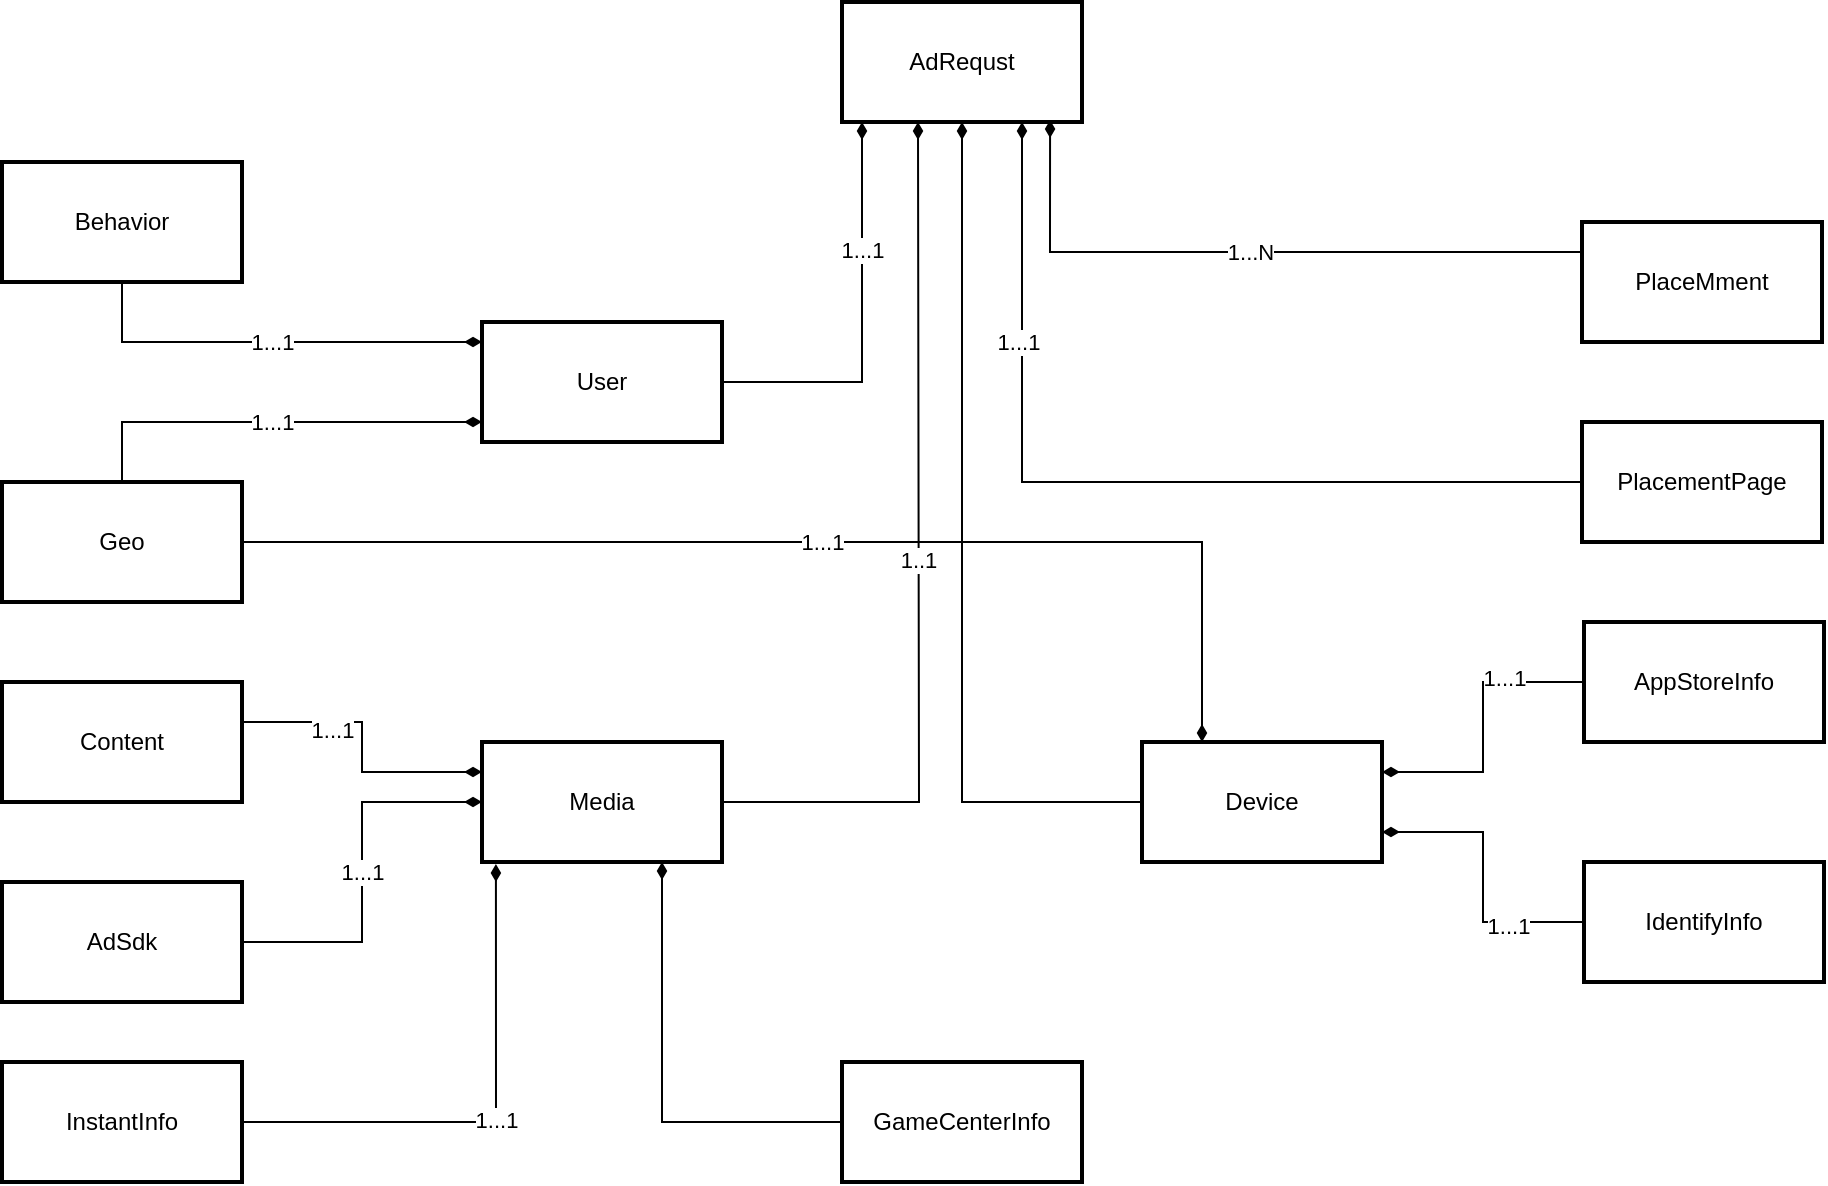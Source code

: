<mxfile version="20.0.3" type="github">
  <diagram id="WxofzhqPijOSikos3FHB" name="Page-1">
    <mxGraphModel dx="1422" dy="762" grid="1" gridSize="10" guides="1" tooltips="1" connect="1" arrows="1" fold="1" page="1" pageScale="1" pageWidth="1100" pageHeight="850" math="0" shadow="0">
      <root>
        <mxCell id="0" />
        <mxCell id="1" parent="0" />
        <mxCell id="8hg9rA8bp6VnjMarO-Az-4" value="AdRequst" style="rounded=0;whiteSpace=wrap;html=1;fillColor=default;strokeWidth=2;" vertex="1" parent="1">
          <mxGeometry x="450" y="180" width="120" height="60" as="geometry" />
        </mxCell>
        <mxCell id="8hg9rA8bp6VnjMarO-Az-7" style="edgeStyle=orthogonalEdgeStyle;rounded=0;orthogonalLoop=1;jettySize=auto;html=1;entryX=0.75;entryY=1;entryDx=0;entryDy=0;endArrow=diamondThin;endFill=1;" edge="1" parent="1" source="8hg9rA8bp6VnjMarO-Az-6" target="8hg9rA8bp6VnjMarO-Az-4">
          <mxGeometry relative="1" as="geometry" />
        </mxCell>
        <mxCell id="8hg9rA8bp6VnjMarO-Az-9" value="1...1" style="edgeLabel;html=1;align=center;verticalAlign=middle;resizable=0;points=[];" vertex="1" connectable="0" parent="8hg9rA8bp6VnjMarO-Az-7">
          <mxGeometry x="0.465" y="2" relative="1" as="geometry">
            <mxPoint y="-13" as="offset" />
          </mxGeometry>
        </mxCell>
        <mxCell id="8hg9rA8bp6VnjMarO-Az-6" value="PlacementPage" style="rounded=0;whiteSpace=wrap;html=1;fillColor=default;strokeWidth=2;" vertex="1" parent="1">
          <mxGeometry x="820" y="390" width="120" height="60" as="geometry" />
        </mxCell>
        <mxCell id="8hg9rA8bp6VnjMarO-Az-10" value="1...N" style="edgeStyle=orthogonalEdgeStyle;rounded=0;orthogonalLoop=1;jettySize=auto;html=1;entryX=0.867;entryY=0.983;entryDx=0;entryDy=0;entryPerimeter=0;endArrow=diamondThin;endFill=1;exitX=0;exitY=0.25;exitDx=0;exitDy=0;" edge="1" parent="1" source="8hg9rA8bp6VnjMarO-Az-8" target="8hg9rA8bp6VnjMarO-Az-4">
          <mxGeometry relative="1" as="geometry">
            <Array as="points">
              <mxPoint x="554" y="305" />
            </Array>
          </mxGeometry>
        </mxCell>
        <mxCell id="8hg9rA8bp6VnjMarO-Az-8" value="PlaceMment" style="rounded=0;whiteSpace=wrap;html=1;fillColor=default;strokeWidth=2;" vertex="1" parent="1">
          <mxGeometry x="820" y="290" width="120" height="60" as="geometry" />
        </mxCell>
        <mxCell id="8hg9rA8bp6VnjMarO-Az-12" value="1...1" style="edgeStyle=orthogonalEdgeStyle;rounded=0;orthogonalLoop=1;jettySize=auto;html=1;endArrow=diamondThin;endFill=1;" edge="1" parent="1" target="8hg9rA8bp6VnjMarO-Az-4">
          <mxGeometry x="0.364" relative="1" as="geometry">
            <mxPoint x="390" y="370" as="sourcePoint" />
            <mxPoint x="486.96" y="241.98" as="targetPoint" />
            <Array as="points">
              <mxPoint x="460" y="370" />
            </Array>
            <mxPoint as="offset" />
          </mxGeometry>
        </mxCell>
        <mxCell id="8hg9rA8bp6VnjMarO-Az-11" value="User" style="rounded=0;whiteSpace=wrap;html=1;fillColor=default;strokeWidth=2;" vertex="1" parent="1">
          <mxGeometry x="270" y="340" width="120" height="60" as="geometry" />
        </mxCell>
        <mxCell id="8hg9rA8bp6VnjMarO-Az-14" value="1...1" style="edgeStyle=orthogonalEdgeStyle;rounded=0;orthogonalLoop=1;jettySize=auto;html=1;endArrow=diamondThin;endFill=1;" edge="1" parent="1" source="8hg9rA8bp6VnjMarO-Az-13">
          <mxGeometry relative="1" as="geometry">
            <mxPoint x="270" y="350" as="targetPoint" />
            <Array as="points">
              <mxPoint x="90" y="350" />
              <mxPoint x="270" y="350" />
            </Array>
          </mxGeometry>
        </mxCell>
        <mxCell id="8hg9rA8bp6VnjMarO-Az-13" value="Behavior" style="rounded=0;whiteSpace=wrap;html=1;fillColor=default;strokeWidth=2;" vertex="1" parent="1">
          <mxGeometry x="30" y="260" width="120" height="60" as="geometry" />
        </mxCell>
        <mxCell id="8hg9rA8bp6VnjMarO-Az-16" value="1...1" style="edgeStyle=orthogonalEdgeStyle;rounded=0;orthogonalLoop=1;jettySize=auto;html=1;endArrow=diamondThin;endFill=1;" edge="1" parent="1" source="8hg9rA8bp6VnjMarO-Az-15" target="8hg9rA8bp6VnjMarO-Az-11">
          <mxGeometry relative="1" as="geometry">
            <Array as="points">
              <mxPoint x="90" y="390" />
            </Array>
          </mxGeometry>
        </mxCell>
        <mxCell id="8hg9rA8bp6VnjMarO-Az-30" value="1...1" style="edgeStyle=orthogonalEdgeStyle;rounded=0;orthogonalLoop=1;jettySize=auto;html=1;entryX=0.25;entryY=0;entryDx=0;entryDy=0;endArrow=diamondThin;endFill=1;" edge="1" parent="1" source="8hg9rA8bp6VnjMarO-Az-15" target="8hg9rA8bp6VnjMarO-Az-28">
          <mxGeometry relative="1" as="geometry" />
        </mxCell>
        <mxCell id="8hg9rA8bp6VnjMarO-Az-15" value="Geo" style="rounded=0;whiteSpace=wrap;html=1;fillColor=default;strokeWidth=2;" vertex="1" parent="1">
          <mxGeometry x="30" y="420" width="120" height="60" as="geometry" />
        </mxCell>
        <mxCell id="8hg9rA8bp6VnjMarO-Az-19" value="1..1" style="edgeStyle=orthogonalEdgeStyle;rounded=0;orthogonalLoop=1;jettySize=auto;html=1;endArrow=diamondThin;endFill=1;" edge="1" parent="1" source="8hg9rA8bp6VnjMarO-Az-17">
          <mxGeometry relative="1" as="geometry">
            <mxPoint x="488" y="240" as="targetPoint" />
          </mxGeometry>
        </mxCell>
        <mxCell id="8hg9rA8bp6VnjMarO-Az-17" value="Media" style="rounded=0;whiteSpace=wrap;html=1;fillColor=default;strokeWidth=2;" vertex="1" parent="1">
          <mxGeometry x="270" y="550" width="120" height="60" as="geometry" />
        </mxCell>
        <mxCell id="8hg9rA8bp6VnjMarO-Az-20" style="edgeStyle=orthogonalEdgeStyle;rounded=0;orthogonalLoop=1;jettySize=auto;html=1;entryX=0;entryY=0.25;entryDx=0;entryDy=0;endArrow=diamondThin;endFill=1;" edge="1" parent="1" source="8hg9rA8bp6VnjMarO-Az-18" target="8hg9rA8bp6VnjMarO-Az-17">
          <mxGeometry relative="1" as="geometry">
            <Array as="points">
              <mxPoint x="210" y="540" />
              <mxPoint x="210" y="565" />
            </Array>
          </mxGeometry>
        </mxCell>
        <mxCell id="8hg9rA8bp6VnjMarO-Az-21" value="1...1" style="edgeLabel;html=1;align=center;verticalAlign=middle;resizable=0;points=[];" vertex="1" connectable="0" parent="8hg9rA8bp6VnjMarO-Az-20">
          <mxGeometry x="-0.379" y="-4" relative="1" as="geometry">
            <mxPoint as="offset" />
          </mxGeometry>
        </mxCell>
        <mxCell id="8hg9rA8bp6VnjMarO-Az-18" value="Content" style="rounded=0;whiteSpace=wrap;html=1;fillColor=default;strokeWidth=2;" vertex="1" parent="1">
          <mxGeometry x="30" y="520" width="120" height="60" as="geometry" />
        </mxCell>
        <mxCell id="8hg9rA8bp6VnjMarO-Az-23" value="1...1" style="edgeStyle=orthogonalEdgeStyle;rounded=0;orthogonalLoop=1;jettySize=auto;html=1;entryX=0;entryY=0.5;entryDx=0;entryDy=0;endArrow=diamondThin;endFill=1;" edge="1" parent="1" source="8hg9rA8bp6VnjMarO-Az-22" target="8hg9rA8bp6VnjMarO-Az-17">
          <mxGeometry relative="1" as="geometry" />
        </mxCell>
        <mxCell id="8hg9rA8bp6VnjMarO-Az-22" value="AdSdk" style="rounded=0;whiteSpace=wrap;html=1;fillColor=default;strokeWidth=2;" vertex="1" parent="1">
          <mxGeometry x="30" y="620" width="120" height="60" as="geometry" />
        </mxCell>
        <mxCell id="8hg9rA8bp6VnjMarO-Az-25" value="1...1" style="edgeStyle=orthogonalEdgeStyle;rounded=0;orthogonalLoop=1;jettySize=auto;html=1;entryX=0.058;entryY=1.017;entryDx=0;entryDy=0;entryPerimeter=0;endArrow=diamondThin;endFill=1;" edge="1" parent="1" source="8hg9rA8bp6VnjMarO-Az-24" target="8hg9rA8bp6VnjMarO-Az-17">
          <mxGeometry relative="1" as="geometry" />
        </mxCell>
        <mxCell id="8hg9rA8bp6VnjMarO-Az-24" value="InstantInfo" style="rounded=0;whiteSpace=wrap;html=1;fillColor=default;strokeWidth=2;" vertex="1" parent="1">
          <mxGeometry x="30" y="710" width="120" height="60" as="geometry" />
        </mxCell>
        <mxCell id="8hg9rA8bp6VnjMarO-Az-27" style="edgeStyle=orthogonalEdgeStyle;rounded=0;orthogonalLoop=1;jettySize=auto;html=1;entryX=0.75;entryY=1;entryDx=0;entryDy=0;endArrow=diamondThin;endFill=1;" edge="1" parent="1" source="8hg9rA8bp6VnjMarO-Az-26" target="8hg9rA8bp6VnjMarO-Az-17">
          <mxGeometry relative="1" as="geometry" />
        </mxCell>
        <mxCell id="8hg9rA8bp6VnjMarO-Az-26" value="GameCenterInfo" style="rounded=0;whiteSpace=wrap;html=1;fillColor=default;strokeWidth=2;" vertex="1" parent="1">
          <mxGeometry x="450" y="710" width="120" height="60" as="geometry" />
        </mxCell>
        <mxCell id="8hg9rA8bp6VnjMarO-Az-37" style="edgeStyle=orthogonalEdgeStyle;rounded=0;orthogonalLoop=1;jettySize=auto;html=1;entryX=0.5;entryY=1;entryDx=0;entryDy=0;endArrow=diamondThin;endFill=1;" edge="1" parent="1" source="8hg9rA8bp6VnjMarO-Az-28" target="8hg9rA8bp6VnjMarO-Az-4">
          <mxGeometry relative="1" as="geometry" />
        </mxCell>
        <mxCell id="8hg9rA8bp6VnjMarO-Az-28" value="Device" style="rounded=0;whiteSpace=wrap;html=1;fillColor=default;strokeWidth=2;" vertex="1" parent="1">
          <mxGeometry x="600" y="550" width="120" height="60" as="geometry" />
        </mxCell>
        <mxCell id="8hg9rA8bp6VnjMarO-Az-34" style="edgeStyle=orthogonalEdgeStyle;rounded=0;orthogonalLoop=1;jettySize=auto;html=1;entryX=1;entryY=0.25;entryDx=0;entryDy=0;endArrow=diamondThin;endFill=1;" edge="1" parent="1" source="8hg9rA8bp6VnjMarO-Az-31" target="8hg9rA8bp6VnjMarO-Az-28">
          <mxGeometry relative="1" as="geometry">
            <mxPoint x="721" y="565" as="targetPoint" />
          </mxGeometry>
        </mxCell>
        <mxCell id="8hg9rA8bp6VnjMarO-Az-35" value="1...1" style="edgeLabel;html=1;align=center;verticalAlign=middle;resizable=0;points=[];" vertex="1" connectable="0" parent="8hg9rA8bp6VnjMarO-Az-34">
          <mxGeometry x="-0.448" y="-2" relative="1" as="geometry">
            <mxPoint as="offset" />
          </mxGeometry>
        </mxCell>
        <mxCell id="8hg9rA8bp6VnjMarO-Az-31" value="AppStoreInfo" style="rounded=0;whiteSpace=wrap;html=1;fillColor=default;strokeWidth=2;" vertex="1" parent="1">
          <mxGeometry x="821" y="490" width="120" height="60" as="geometry" />
        </mxCell>
        <mxCell id="8hg9rA8bp6VnjMarO-Az-33" style="edgeStyle=orthogonalEdgeStyle;rounded=0;orthogonalLoop=1;jettySize=auto;html=1;endArrow=diamondThin;endFill=1;entryX=1;entryY=0.75;entryDx=0;entryDy=0;" edge="1" parent="1" source="8hg9rA8bp6VnjMarO-Az-32" target="8hg9rA8bp6VnjMarO-Az-28">
          <mxGeometry relative="1" as="geometry">
            <mxPoint x="750" y="595" as="targetPoint" />
          </mxGeometry>
        </mxCell>
        <mxCell id="8hg9rA8bp6VnjMarO-Az-36" value="1...1" style="edgeLabel;html=1;align=center;verticalAlign=middle;resizable=0;points=[];" vertex="1" connectable="0" parent="8hg9rA8bp6VnjMarO-Az-33">
          <mxGeometry x="-0.471" y="2" relative="1" as="geometry">
            <mxPoint as="offset" />
          </mxGeometry>
        </mxCell>
        <mxCell id="8hg9rA8bp6VnjMarO-Az-32" value="IdentifyInfo" style="rounded=0;whiteSpace=wrap;html=1;fillColor=default;strokeWidth=2;" vertex="1" parent="1">
          <mxGeometry x="821" y="610" width="120" height="60" as="geometry" />
        </mxCell>
      </root>
    </mxGraphModel>
  </diagram>
</mxfile>
